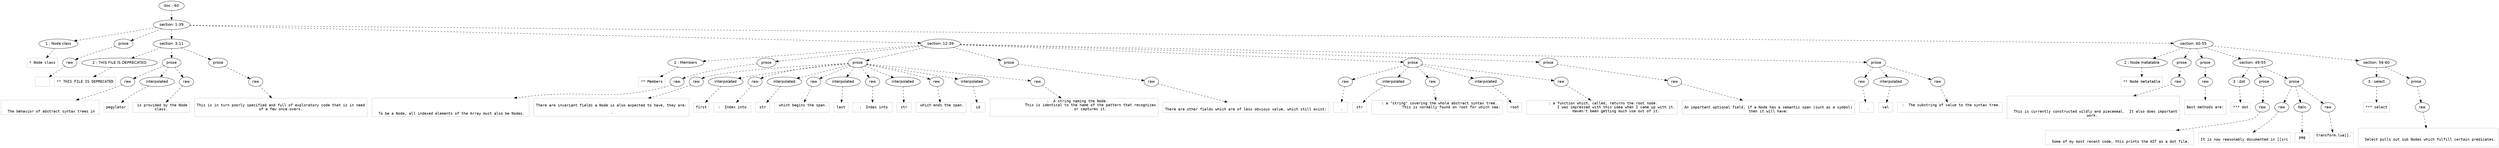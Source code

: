 digraph hierarchy {

node [fontname=Helvetica]
edge [style=dashed]

doc_0 [label="doc - 60"]


doc_0 -> { section_1}
{rank=same; section_1}

section_1 [label="section: 1-39"]


section_1 -> { header_2 prose_3 section_4 section_5 section_6}
{rank=same; header_2 prose_3 section_4 section_5 section_6}

header_2 [label="1 : Node class"]

prose_3 [label="prose"]

section_4 [label="section: 3-11"]

section_5 [label="section: 12-39"]

section_6 [label="section: 40-55"]


header_2 -> leaf_7
leaf_7  [color=Gray,shape=rectangle,fontname=Inconsolata,label="* Node class"]
prose_3 -> { raw_8}
{rank=same; raw_8}

raw_8 [label="raw"]


raw_8 -> leaf_9
leaf_9  [color=Gray,shape=rectangle,fontname=Inconsolata,label="
"]
section_4 -> { header_10 prose_11 prose_12}
{rank=same; header_10 prose_11 prose_12}

header_10 [label="2 : THIS FILE IS DEPRECATED"]

prose_11 [label="prose"]

prose_12 [label="prose"]


header_10 -> leaf_13
leaf_13  [color=Gray,shape=rectangle,fontname=Inconsolata,label="** THIS FILE IS DEPRECATED"]
prose_11 -> { raw_14 interpolated_15 raw_16}
{rank=same; raw_14 interpolated_15 raw_16}

raw_14 [label="raw"]

interpolated_15 [label="interpolated"]

raw_16 [label="raw"]


raw_14 -> leaf_17
leaf_17  [color=Gray,shape=rectangle,fontname=Inconsolata,label="

  The behavior of abstract syntax trees in "]
interpolated_15 -> leaf_18
leaf_18  [color=Gray,shape=rectangle,fontname=Inconsolata,label="pegylator"]
raw_16 -> leaf_19
leaf_19  [color=Gray,shape=rectangle,fontname=Inconsolata,label=" is provided by the Node
class.
"]
prose_12 -> { raw_20}
{rank=same; raw_20}

raw_20 [label="raw"]


raw_20 -> leaf_21
leaf_21  [color=Gray,shape=rectangle,fontname=Inconsolata,label="
This is in turn poorly specified and full of exploratory code that is in need
of a few once-overs.

"]
section_5 -> { header_22 prose_23 prose_24 prose_25 prose_26 prose_27 prose_28}
{rank=same; header_22 prose_23 prose_24 prose_25 prose_26 prose_27 prose_28}

header_22 [label="2 : Members"]

prose_23 [label="prose"]

prose_24 [label="prose"]

prose_25 [label="prose"]

prose_26 [label="prose"]

prose_27 [label="prose"]

prose_28 [label="prose"]


header_22 -> leaf_29
leaf_29  [color=Gray,shape=rectangle,fontname=Inconsolata,label="** Members"]
prose_23 -> { raw_30}
{rank=same; raw_30}

raw_30 [label="raw"]


raw_30 -> leaf_31
leaf_31  [color=Gray,shape=rectangle,fontname=Inconsolata,label="


  To be a Node, all indexed elements of the Array must also be Nodes. 
"]
prose_24 -> { raw_32 interpolated_33 raw_34 interpolated_35 raw_36 interpolated_37 raw_38 interpolated_39 raw_40 interpolated_41 raw_42}
{rank=same; raw_32 interpolated_33 raw_34 interpolated_35 raw_36 interpolated_37 raw_38 interpolated_39 raw_40 interpolated_41 raw_42}

raw_32 [label="raw"]

interpolated_33 [label="interpolated"]

raw_34 [label="raw"]

interpolated_35 [label="interpolated"]

raw_36 [label="raw"]

interpolated_37 [label="interpolated"]

raw_38 [label="raw"]

interpolated_39 [label="interpolated"]

raw_40 [label="raw"]

interpolated_41 [label="interpolated"]

raw_42 [label="raw"]


raw_32 -> leaf_43
leaf_43  [color=Gray,shape=rectangle,fontname=Inconsolata,label="
There are invariant fields a Node is also expected to have, they are:
 
  - "]
interpolated_33 -> leaf_44
leaf_44  [color=Gray,shape=rectangle,fontname=Inconsolata,label="first"]
raw_34 -> leaf_45
leaf_45  [color=Gray,shape=rectangle,fontname=Inconsolata,label=" :  Index into "]
interpolated_35 -> leaf_46
leaf_46  [color=Gray,shape=rectangle,fontname=Inconsolata,label="str"]
raw_36 -> leaf_47
leaf_47  [color=Gray,shape=rectangle,fontname=Inconsolata,label=" which begins the span.
  - "]
interpolated_37 -> leaf_48
leaf_48  [color=Gray,shape=rectangle,fontname=Inconsolata,label="last"]
raw_38 -> leaf_49
leaf_49  [color=Gray,shape=rectangle,fontname=Inconsolata,label="  :  Index into "]
interpolated_39 -> leaf_50
leaf_50  [color=Gray,shape=rectangle,fontname=Inconsolata,label="str"]
raw_40 -> leaf_51
leaf_51  [color=Gray,shape=rectangle,fontname=Inconsolata,label=" which ends the span.
  - "]
interpolated_41 -> leaf_52
leaf_52  [color=Gray,shape=rectangle,fontname=Inconsolata,label="id"]
raw_42 -> leaf_53
leaf_53  [color=Gray,shape=rectangle,fontname=Inconsolata,label="    :  A string naming the Node. 
               This is identical to the name of the pattern that recognizes
               or captures it.

"]
prose_25 -> { raw_54}
{rank=same; raw_54}

raw_54 [label="raw"]


raw_54 -> leaf_55
leaf_55  [color=Gray,shape=rectangle,fontname=Inconsolata,label="
There are other fields which are of less obvious value, which still exist:
"]
prose_26 -> { raw_56 interpolated_57 raw_58 interpolated_59 raw_60}
{rank=same; raw_56 interpolated_57 raw_58 interpolated_59 raw_60}

raw_56 [label="raw"]

interpolated_57 [label="interpolated"]

raw_58 [label="raw"]

interpolated_59 [label="interpolated"]

raw_60 [label="raw"]


raw_56 -> leaf_61
leaf_61  [color=Gray,shape=rectangle,fontname=Inconsolata,label="
  - "]
interpolated_57 -> leaf_62
leaf_62  [color=Gray,shape=rectangle,fontname=Inconsolata,label="str"]
raw_58 -> leaf_63
leaf_63  [color=Gray,shape=rectangle,fontname=Inconsolata,label="  : a \"string\" covering the whole abstract syntax tree.
             This is normally found on root for which see:
  - "]
interpolated_59 -> leaf_64
leaf_64  [color=Gray,shape=rectangle,fontname=Inconsolata,label="root"]
raw_60 -> leaf_65
leaf_65  [color=Gray,shape=rectangle,fontname=Inconsolata,label=" : a function which, called, returns the root node.
             I was impressed with this idea when I came up with it.
             Haven't been getting much use out of it.
"]
prose_27 -> { raw_66}
{rank=same; raw_66}

raw_66 [label="raw"]


raw_66 -> leaf_67
leaf_67  [color=Gray,shape=rectangle,fontname=Inconsolata,label="
An important optional field, if a Node has a semantic span (such as a symbol)
then it will have:
"]
prose_28 -> { raw_68 interpolated_69 raw_70}
{rank=same; raw_68 interpolated_69 raw_70}

raw_68 [label="raw"]

interpolated_69 [label="interpolated"]

raw_70 [label="raw"]


raw_68 -> leaf_71
leaf_71  [color=Gray,shape=rectangle,fontname=Inconsolata,label="
  - "]
interpolated_69 -> leaf_72
leaf_72  [color=Gray,shape=rectangle,fontname=Inconsolata,label="val"]
raw_70 -> leaf_73
leaf_73  [color=Gray,shape=rectangle,fontname=Inconsolata,label=" :  The substring of value to the syntax tree.

"]
section_6 -> { header_74 prose_75 prose_76 section_77 section_78}
{rank=same; header_74 prose_75 prose_76 section_77 section_78}

header_74 [label="2 : Node metatable"]

prose_75 [label="prose"]

prose_76 [label="prose"]

section_77 [label="section: 49-55"]

section_78 [label="section: 56-60"]


header_74 -> leaf_79
leaf_79  [color=Gray,shape=rectangle,fontname=Inconsolata,label="** Node metatable"]
prose_75 -> { raw_80}
{rank=same; raw_80}

raw_80 [label="raw"]


raw_80 -> leaf_81
leaf_81  [color=Gray,shape=rectangle,fontname=Inconsolata,label="


  This is currently constructed wildly and piecemeal.  It also does important
work. 
"]
prose_76 -> { raw_82}
{rank=same; raw_82}

raw_82 [label="raw"]


raw_82 -> leaf_83
leaf_83  [color=Gray,shape=rectangle,fontname=Inconsolata,label="
Best methods are:

"]
section_77 -> { header_84 prose_85 prose_86}
{rank=same; header_84 prose_85 prose_86}

header_84 [label="3 : dot"]

prose_85 [label="prose"]

prose_86 [label="prose"]


header_84 -> leaf_87
leaf_87  [color=Gray,shape=rectangle,fontname=Inconsolata,label="*** dot"]
prose_85 -> { raw_88}
{rank=same; raw_88}

raw_88 [label="raw"]


raw_88 -> leaf_89
leaf_89  [color=Gray,shape=rectangle,fontname=Inconsolata,label="

  Some of my most recent code, this prints the AST as a dot file. 
"]
prose_86 -> { raw_90 italic_91 raw_92}
{rank=same; raw_90 italic_91 raw_92}

raw_90 [label="raw"]

italic_91 [label="italic"]

raw_92 [label="raw"]


raw_90 -> leaf_93
leaf_93  [color=Gray,shape=rectangle,fontname=Inconsolata,label="
It is now reasonably documented in [[src"]
italic_91 -> leaf_94
leaf_94  [color=Gray,shape=rectangle,fontname=Inconsolata,label="peg"]
raw_92 -> leaf_95
leaf_95  [color=Gray,shape=rectangle,fontname=Inconsolata,label="transform.lua]].

"]
section_78 -> { header_96 prose_97}
{rank=same; header_96 prose_97}

header_96 [label="3 : select"]

prose_97 [label="prose"]


header_96 -> leaf_98
leaf_98  [color=Gray,shape=rectangle,fontname=Inconsolata,label="*** select"]
prose_97 -> { raw_99}
{rank=same; raw_99}

raw_99 [label="raw"]


raw_99 -> leaf_100
leaf_100  [color=Gray,shape=rectangle,fontname=Inconsolata,label="

  Select pulls out sub Nodes which fulfill certain predicates.

"]

}
